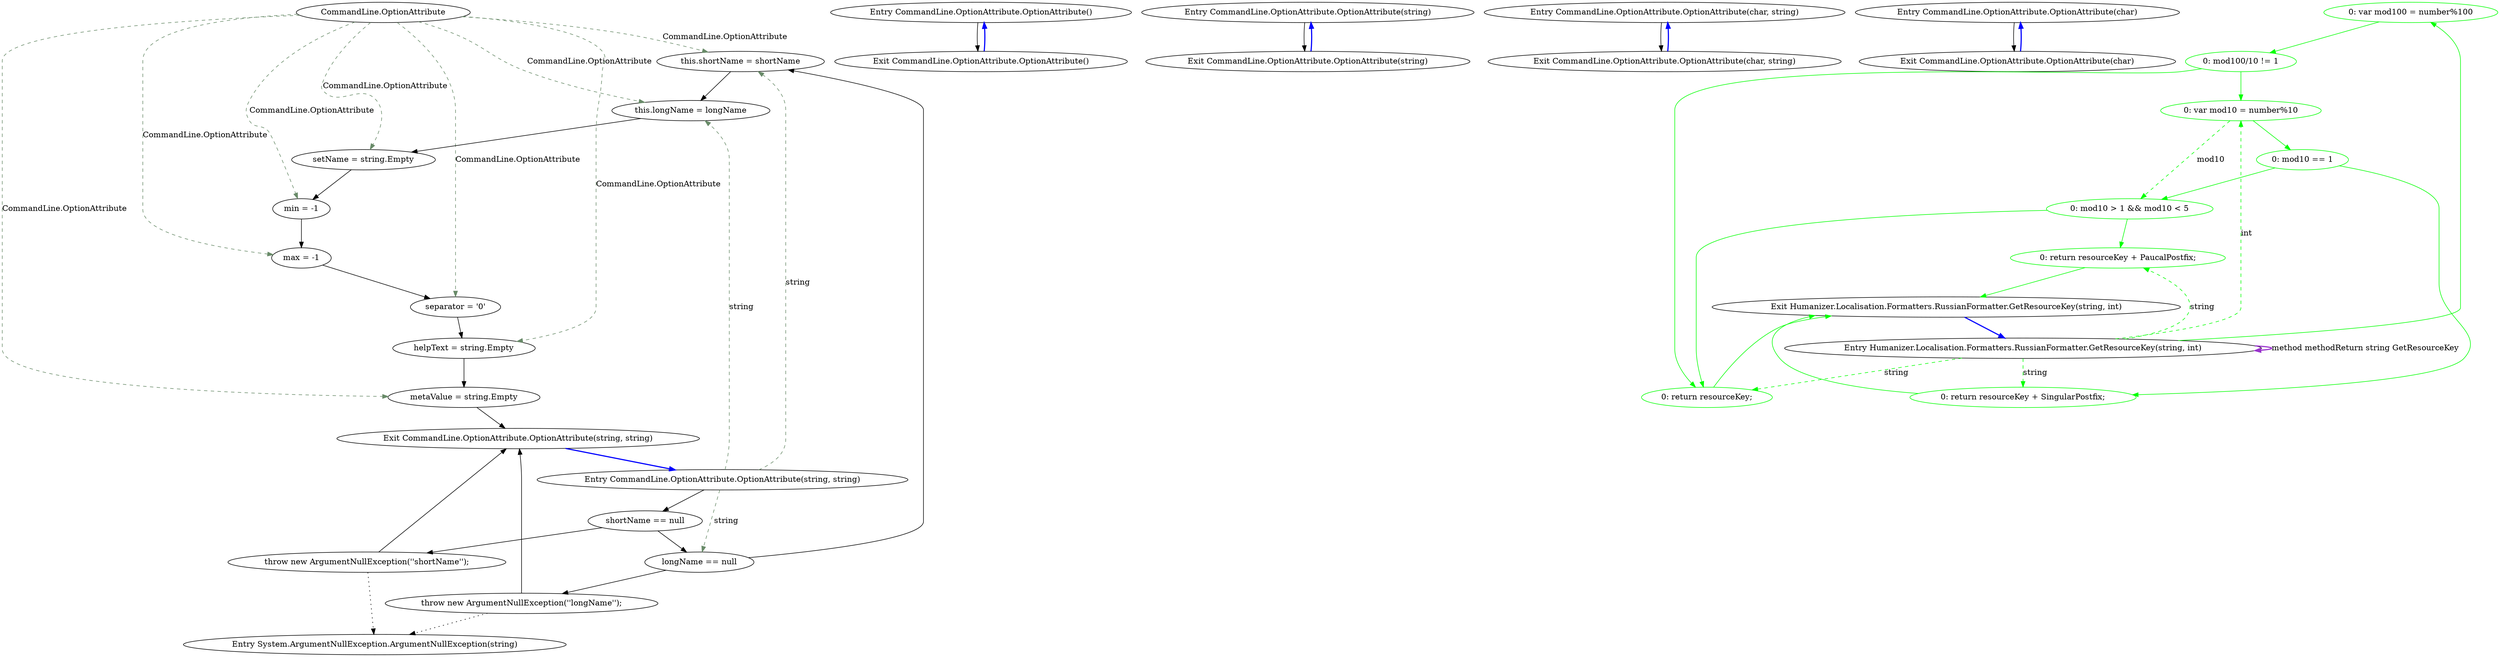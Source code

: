 digraph  {
n23 [label="CommandLine.OptionAttribute", span=""];
n0 [cluster="CommandLine.OptionAttribute.OptionAttribute(string, string)", label="Entry CommandLine.OptionAttribute.OptionAttribute(string, string)", span="23-23"];
n1 [cluster="CommandLine.OptionAttribute.OptionAttribute(string, string)", label="shortName == null", span="25-25"];
n3 [cluster="CommandLine.OptionAttribute.OptionAttribute(string, string)", label="longName == null", span="26-26"];
n5 [cluster="CommandLine.OptionAttribute.OptionAttribute(string, string)", label="this.shortName = shortName", span="28-28"];
n6 [cluster="CommandLine.OptionAttribute.OptionAttribute(string, string)", label="this.longName = longName", span="29-29"];
n2 [cluster="CommandLine.OptionAttribute.OptionAttribute(string, string)", label="throw new ArgumentNullException(''shortName'');", span="25-25"];
n4 [cluster="CommandLine.OptionAttribute.OptionAttribute(string, string)", label="throw new ArgumentNullException(''longName'');", span="26-26"];
n7 [cluster="CommandLine.OptionAttribute.OptionAttribute(string, string)", label="setName = string.Empty", span="30-30"];
n8 [cluster="CommandLine.OptionAttribute.OptionAttribute(string, string)", label="min = -1", span="31-31"];
n9 [cluster="CommandLine.OptionAttribute.OptionAttribute(string, string)", label="max = -1", span="32-32"];
n10 [cluster="CommandLine.OptionAttribute.OptionAttribute(string, string)", label="separator = '\0'", span="33-33"];
n11 [cluster="CommandLine.OptionAttribute.OptionAttribute(string, string)", label="helpText = string.Empty", span="34-34"];
n12 [cluster="CommandLine.OptionAttribute.OptionAttribute(string, string)", label="metaValue = string.Empty", span="35-35"];
n13 [cluster="CommandLine.OptionAttribute.OptionAttribute(string, string)", label="Exit CommandLine.OptionAttribute.OptionAttribute(string, string)", span="23-23"];
n14 [cluster="System.ArgumentNullException.ArgumentNullException(string)", label="Entry System.ArgumentNullException.ArgumentNullException(string)", span="0-0"];
n15 [cluster="CommandLine.OptionAttribute.OptionAttribute()", label="Entry CommandLine.OptionAttribute.OptionAttribute()", span="42-42"];
n16 [cluster="CommandLine.OptionAttribute.OptionAttribute()", label="Exit CommandLine.OptionAttribute.OptionAttribute()", span="42-42"];
n17 [cluster="CommandLine.OptionAttribute.OptionAttribute(string)", label="Entry CommandLine.OptionAttribute.OptionAttribute(string)", span="51-51"];
n18 [cluster="CommandLine.OptionAttribute.OptionAttribute(string)", label="Exit CommandLine.OptionAttribute.OptionAttribute(string)", span="51-51"];
n19 [cluster="CommandLine.OptionAttribute.OptionAttribute(char, string)", label="Entry CommandLine.OptionAttribute.OptionAttribute(char, string)", span="61-61"];
n20 [cluster="CommandLine.OptionAttribute.OptionAttribute(char, string)", label="Exit CommandLine.OptionAttribute.OptionAttribute(char, string)", span="61-61"];
n21 [cluster="CommandLine.OptionAttribute.OptionAttribute(char)", label="Entry CommandLine.OptionAttribute.OptionAttribute(char)", span="70-70"];
n22 [cluster="CommandLine.OptionAttribute.OptionAttribute(char)", label="Exit CommandLine.OptionAttribute.OptionAttribute(char)", span="70-70"];
d1 [cluster="Humanizer.Localisation.Formatters.RussianFormatter.GetResourceKey(string, int)", color=green, community=0, label="0: var mod100 = number%100", span="9-9"];
d0 [cluster="Humanizer.Localisation.Formatters.RussianFormatter.GetResourceKey(string, int)", label="Entry Humanizer.Localisation.Formatters.RussianFormatter.GetResourceKey(string, int)", span="7-7"];
d2 [cluster="Humanizer.Localisation.Formatters.RussianFormatter.GetResourceKey(string, int)", color=green, community=0, label="0: mod100/10 != 1", span="10-10"];
d3 [cluster="Humanizer.Localisation.Formatters.RussianFormatter.GetResourceKey(string, int)", color=green, community=0, label="0: var mod10 = number%10", span="12-12"];
d4 [cluster="Humanizer.Localisation.Formatters.RussianFormatter.GetResourceKey(string, int)", color=green, community=0, label="0: mod10 == 1", span="14-14"];
d6 [cluster="Humanizer.Localisation.Formatters.RussianFormatter.GetResourceKey(string, int)", color=green, community=0, label="0: mod10 > 1 && mod10 < 5", span="17-17"];
d5 [cluster="Humanizer.Localisation.Formatters.RussianFormatter.GetResourceKey(string, int)", color=green, community=0, label="0: return resourceKey + SingularPostfix;", span="15-15"];
d9 [cluster="Humanizer.Localisation.Formatters.RussianFormatter.GetResourceKey(string, int)", label="Exit Humanizer.Localisation.Formatters.RussianFormatter.GetResourceKey(string, int)", span="7-7"];
d7 [cluster="Humanizer.Localisation.Formatters.RussianFormatter.GetResourceKey(string, int)", color=green, community=0, label="0: return resourceKey + PaucalPostfix;", span="18-18"];
d8 [cluster="Humanizer.Localisation.Formatters.RussianFormatter.GetResourceKey(string, int)", color=green, community=0, label="0: return resourceKey;", span="21-21"];
n23 -> n5  [color=darkseagreen4, key=1, label="CommandLine.OptionAttribute", style=dashed];
n23 -> n6  [color=darkseagreen4, key=1, label="CommandLine.OptionAttribute", style=dashed];
n23 -> n7  [color=darkseagreen4, key=1, label="CommandLine.OptionAttribute", style=dashed];
n23 -> n8  [color=darkseagreen4, key=1, label="CommandLine.OptionAttribute", style=dashed];
n23 -> n9  [color=darkseagreen4, key=1, label="CommandLine.OptionAttribute", style=dashed];
n23 -> n10  [color=darkseagreen4, key=1, label="CommandLine.OptionAttribute", style=dashed];
n23 -> n11  [color=darkseagreen4, key=1, label="CommandLine.OptionAttribute", style=dashed];
n23 -> n12  [color=darkseagreen4, key=1, label="CommandLine.OptionAttribute", style=dashed];
n0 -> n1  [key=0, style=solid];
n0 -> n3  [color=darkseagreen4, key=1, label=string, style=dashed];
n0 -> n5  [color=darkseagreen4, key=1, label=string, style=dashed];
n0 -> n6  [color=darkseagreen4, key=1, label=string, style=dashed];
n1 -> n2  [key=0, style=solid];
n1 -> n3  [key=0, style=solid];
n3 -> n4  [key=0, style=solid];
n3 -> n5  [key=0, style=solid];
n5 -> n6  [key=0, style=solid];
n6 -> n7  [key=0, style=solid];
n2 -> n13  [key=0, style=solid];
n2 -> n14  [key=2, style=dotted];
n4 -> n13  [key=0, style=solid];
n4 -> n14  [key=2, style=dotted];
n7 -> n8  [key=0, style=solid];
n8 -> n9  [key=0, style=solid];
n9 -> n10  [key=0, style=solid];
n10 -> n11  [key=0, style=solid];
n11 -> n12  [key=0, style=solid];
n12 -> n13  [key=0, style=solid];
n13 -> n0  [color=blue, key=0, style=bold];
n15 -> n16  [key=0, style=solid];
n16 -> n15  [color=blue, key=0, style=bold];
n17 -> n18  [key=0, style=solid];
n18 -> n17  [color=blue, key=0, style=bold];
n19 -> n20  [key=0, style=solid];
n20 -> n19  [color=blue, key=0, style=bold];
n21 -> n22  [key=0, style=solid];
n22 -> n21  [color=blue, key=0, style=bold];
d1 -> d2  [color=green, key=0, style=solid];
d0 -> d1  [color=green, key=0, style=solid];
d0 -> d3  [color=green, key=1, label=int, style=dashed];
d0 -> d5  [color=green, key=1, label=string, style=dashed];
d0 -> d7  [color=green, key=1, label=string, style=dashed];
d0 -> d8  [color=green, key=1, label=string, style=dashed];
d0 -> d0  [color=darkorchid, key=3, label="method methodReturn string GetResourceKey", style=bold];
d2 -> d3  [color=green, key=0, style=solid];
d2 -> d8  [color=green, key=0, style=solid];
d3 -> d4  [color=green, key=0, style=solid];
d3 -> d6  [color=green, key=1, label=mod10, style=dashed];
d4 -> d5  [color=green, key=0, style=solid];
d4 -> d6  [color=green, key=0, style=solid];
d6 -> d7  [color=green, key=0, style=solid];
d6 -> d8  [color=green, key=0, style=solid];
d5 -> d9  [color=green, key=0, style=solid];
d9 -> d0  [color=blue, key=0, style=bold];
d7 -> d9  [color=green, key=0, style=solid];
d8 -> d9  [color=green, key=0, style=solid];
}
